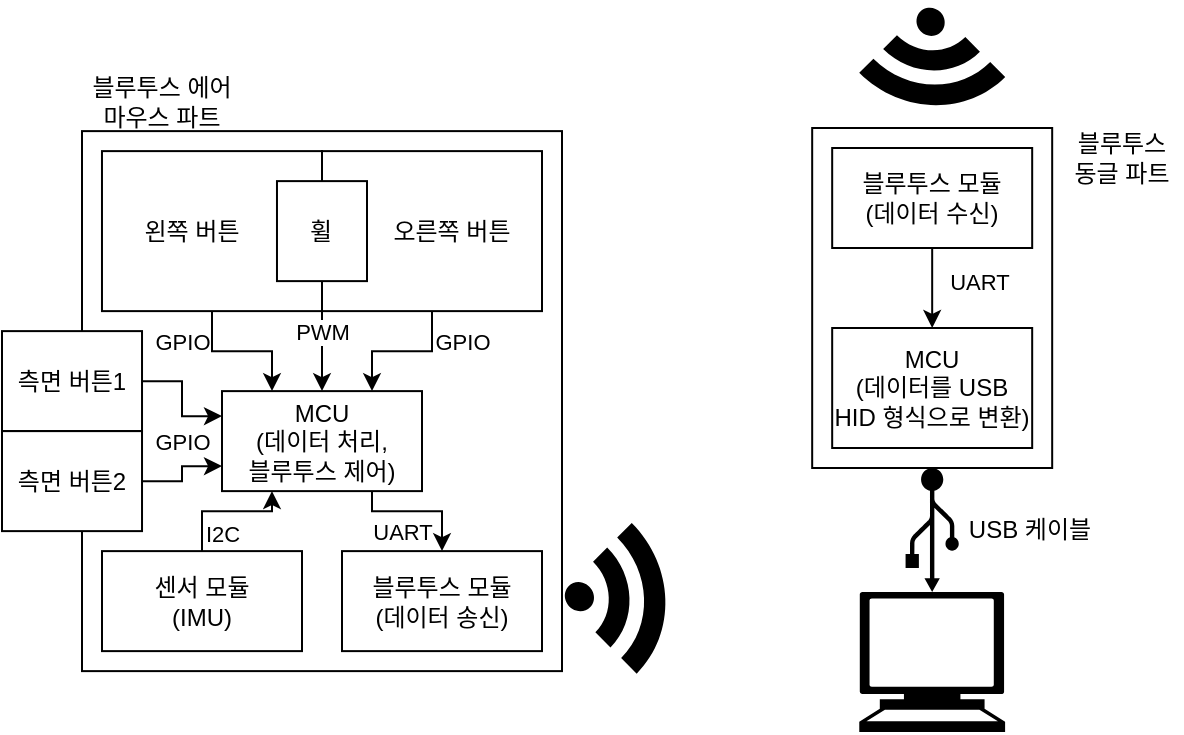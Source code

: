 <mxfile version="23.1.5" type="device">
  <diagram name="페이지-1" id="p3GMl5WiQeSoV2CXa2yT">
    <mxGraphModel dx="724" dy="428" grid="1" gridSize="10" guides="1" tooltips="1" connect="1" arrows="1" fold="1" page="1" pageScale="1" pageWidth="827" pageHeight="1169" math="0" shadow="0">
      <root>
        <mxCell id="0" />
        <mxCell id="1" parent="0" />
        <mxCell id="sL2Eu6m0SKZJJF_nSa0I-3" value="" style="rounded=0;whiteSpace=wrap;html=1;" parent="1" vertex="1">
          <mxGeometry x="120" y="241.56" width="240" height="270" as="geometry" />
        </mxCell>
        <mxCell id="FXADy4RPEiYWd-jTaQnA-38" style="edgeStyle=orthogonalEdgeStyle;rounded=0;orthogonalLoop=1;jettySize=auto;html=1;entryX=0.25;entryY=1;entryDx=0;entryDy=0;" edge="1" parent="1" source="sL2Eu6m0SKZJJF_nSa0I-4" target="sL2Eu6m0SKZJJF_nSa0I-5">
          <mxGeometry relative="1" as="geometry" />
        </mxCell>
        <mxCell id="FXADy4RPEiYWd-jTaQnA-39" value="I2C" style="edgeLabel;html=1;align=center;verticalAlign=middle;resizable=0;points=[];" vertex="1" connectable="0" parent="FXADy4RPEiYWd-jTaQnA-38">
          <mxGeometry x="-0.323" y="1" relative="1" as="geometry">
            <mxPoint x="8" y="12" as="offset" />
          </mxGeometry>
        </mxCell>
        <mxCell id="sL2Eu6m0SKZJJF_nSa0I-4" value="센서 모듈&lt;br&gt;(IMU)" style="rounded=0;whiteSpace=wrap;html=1;" parent="1" vertex="1">
          <mxGeometry x="130" y="451.56" width="100" height="50" as="geometry" />
        </mxCell>
        <mxCell id="sL2Eu6m0SKZJJF_nSa0I-5" value="MCU&lt;br&gt;(데이터 처리, &lt;br&gt;블루투스 제어)" style="rounded=0;whiteSpace=wrap;html=1;" parent="1" vertex="1">
          <mxGeometry x="190" y="371.56" width="100" height="50" as="geometry" />
        </mxCell>
        <mxCell id="FXADy4RPEiYWd-jTaQnA-40" style="edgeStyle=orthogonalEdgeStyle;rounded=0;orthogonalLoop=1;jettySize=auto;html=1;entryX=0.75;entryY=1;entryDx=0;entryDy=0;startArrow=classic;startFill=1;endArrow=none;endFill=0;" edge="1" parent="1" source="sL2Eu6m0SKZJJF_nSa0I-6" target="sL2Eu6m0SKZJJF_nSa0I-5">
          <mxGeometry relative="1" as="geometry" />
        </mxCell>
        <mxCell id="FXADy4RPEiYWd-jTaQnA-41" value="UART" style="edgeLabel;html=1;align=center;verticalAlign=middle;resizable=0;points=[];" vertex="1" connectable="0" parent="FXADy4RPEiYWd-jTaQnA-40">
          <mxGeometry x="-0.079" y="-2" relative="1" as="geometry">
            <mxPoint x="-10" y="12" as="offset" />
          </mxGeometry>
        </mxCell>
        <mxCell id="sL2Eu6m0SKZJJF_nSa0I-6" value="블루투스 모듈&lt;br&gt;(데이터 송신)" style="rounded=0;whiteSpace=wrap;html=1;" parent="1" vertex="1">
          <mxGeometry x="250" y="451.56" width="100" height="50" as="geometry" />
        </mxCell>
        <mxCell id="sL2Eu6m0SKZJJF_nSa0I-12" value="블루투스 에어 마우스 파트" style="text;html=1;align=center;verticalAlign=middle;whiteSpace=wrap;rounded=0;" parent="1" vertex="1">
          <mxGeometry x="120" y="211.56" width="80" height="30" as="geometry" />
        </mxCell>
        <mxCell id="FXADy4RPEiYWd-jTaQnA-2" value="" style="shape=mxgraph.signs.tech.rss;html=1;pointerEvents=1;fillColor=#000000;strokeColor=none;verticalLabelPosition=bottom;verticalAlign=top;align=center;sketch=0;rotation=-45;direction=west;" vertex="1" parent="1">
          <mxGeometry x="520.01" y="186.87" width="50.17" height="53.13" as="geometry" />
        </mxCell>
        <mxCell id="FXADy4RPEiYWd-jTaQnA-8" value="" style="rounded=0;whiteSpace=wrap;html=1;" vertex="1" parent="1">
          <mxGeometry x="485.09" y="240" width="120" height="170" as="geometry" />
        </mxCell>
        <mxCell id="FXADy4RPEiYWd-jTaQnA-11" style="edgeStyle=orthogonalEdgeStyle;rounded=0;orthogonalLoop=1;jettySize=auto;html=1;entryX=0.5;entryY=1;entryDx=0;entryDy=0;startArrow=classic;startFill=1;endArrow=none;endFill=0;" edge="1" parent="1" source="FXADy4RPEiYWd-jTaQnA-13" target="FXADy4RPEiYWd-jTaQnA-14">
          <mxGeometry relative="1" as="geometry" />
        </mxCell>
        <mxCell id="FXADy4RPEiYWd-jTaQnA-12" value="UART&amp;nbsp;" style="edgeLabel;html=1;align=center;verticalAlign=middle;resizable=0;points=[];" vertex="1" connectable="0" parent="FXADy4RPEiYWd-jTaQnA-11">
          <mxGeometry x="0.2" y="1" relative="1" as="geometry">
            <mxPoint x="26" y="1" as="offset" />
          </mxGeometry>
        </mxCell>
        <mxCell id="FXADy4RPEiYWd-jTaQnA-13" value="MCU&lt;br&gt;(데이터를 USB HID 형식으로 변환)" style="rounded=0;whiteSpace=wrap;html=1;" vertex="1" parent="1">
          <mxGeometry x="495.09" y="340" width="100" height="60" as="geometry" />
        </mxCell>
        <mxCell id="FXADy4RPEiYWd-jTaQnA-14" value="블루투스 모듈&lt;br&gt;(데이터 수신)" style="rounded=0;whiteSpace=wrap;html=1;" vertex="1" parent="1">
          <mxGeometry x="495.09" y="250" width="100" height="50" as="geometry" />
        </mxCell>
        <mxCell id="FXADy4RPEiYWd-jTaQnA-16" value="" style="shape=mxgraph.signs.tech.usb;html=1;pointerEvents=1;fillColor=#000000;strokeColor=none;verticalLabelPosition=bottom;verticalAlign=top;align=center;sketch=0;rotation=-180;" vertex="1" parent="1">
          <mxGeometry x="531.79" y="410" width="26.59" height="62" as="geometry" />
        </mxCell>
        <mxCell id="FXADy4RPEiYWd-jTaQnA-17" value="" style="shape=mxgraph.signs.tech.computer;html=1;pointerEvents=1;fillColor=#000000;strokeColor=none;verticalLabelPosition=bottom;verticalAlign=top;align=center;sketch=0;" vertex="1" parent="1">
          <mxGeometry x="508.64" y="472" width="72.91" height="70" as="geometry" />
        </mxCell>
        <mxCell id="FXADy4RPEiYWd-jTaQnA-18" value="USB 케이블" style="text;html=1;align=center;verticalAlign=middle;whiteSpace=wrap;rounded=0;" vertex="1" parent="1">
          <mxGeometry x="558.38" y="426" width="71.62" height="30" as="geometry" />
        </mxCell>
        <mxCell id="FXADy4RPEiYWd-jTaQnA-19" value="블루투스 동글 파트" style="text;html=1;align=center;verticalAlign=middle;whiteSpace=wrap;rounded=0;" vertex="1" parent="1">
          <mxGeometry x="610" y="240" width="60" height="30" as="geometry" />
        </mxCell>
        <mxCell id="FXADy4RPEiYWd-jTaQnA-29" style="edgeStyle=orthogonalEdgeStyle;rounded=0;orthogonalLoop=1;jettySize=auto;html=1;entryX=0.25;entryY=0;entryDx=0;entryDy=0;" edge="1" parent="1" source="FXADy4RPEiYWd-jTaQnA-21" target="sL2Eu6m0SKZJJF_nSa0I-5">
          <mxGeometry relative="1" as="geometry" />
        </mxCell>
        <mxCell id="FXADy4RPEiYWd-jTaQnA-21" value="왼쪽 버튼&amp;nbsp; &amp;nbsp; &amp;nbsp;&amp;nbsp;" style="rounded=0;whiteSpace=wrap;html=1;" vertex="1" parent="1">
          <mxGeometry x="129.99" y="251.56" width="110.01" height="80" as="geometry" />
        </mxCell>
        <mxCell id="FXADy4RPEiYWd-jTaQnA-30" style="edgeStyle=orthogonalEdgeStyle;rounded=0;orthogonalLoop=1;jettySize=auto;html=1;entryX=0.75;entryY=0;entryDx=0;entryDy=0;" edge="1" parent="1" source="FXADy4RPEiYWd-jTaQnA-22" target="sL2Eu6m0SKZJJF_nSa0I-5">
          <mxGeometry relative="1" as="geometry" />
        </mxCell>
        <mxCell id="FXADy4RPEiYWd-jTaQnA-32" value="GPIO" style="edgeLabel;html=1;align=center;verticalAlign=middle;resizable=0;points=[];" vertex="1" connectable="0" parent="FXADy4RPEiYWd-jTaQnA-30">
          <mxGeometry x="-0.139" y="-2" relative="1" as="geometry">
            <mxPoint x="25" y="-3" as="offset" />
          </mxGeometry>
        </mxCell>
        <mxCell id="FXADy4RPEiYWd-jTaQnA-22" value="&amp;nbsp; &amp;nbsp; &amp;nbsp; 오른쪽 버튼" style="rounded=0;whiteSpace=wrap;html=1;" vertex="1" parent="1">
          <mxGeometry x="240" y="251.56" width="110" height="80" as="geometry" />
        </mxCell>
        <mxCell id="FXADy4RPEiYWd-jTaQnA-31" style="edgeStyle=orthogonalEdgeStyle;rounded=0;orthogonalLoop=1;jettySize=auto;html=1;entryX=0.5;entryY=0;entryDx=0;entryDy=0;" edge="1" parent="1" source="FXADy4RPEiYWd-jTaQnA-23" target="sL2Eu6m0SKZJJF_nSa0I-5">
          <mxGeometry relative="1" as="geometry" />
        </mxCell>
        <mxCell id="FXADy4RPEiYWd-jTaQnA-34" value="PWM" style="edgeLabel;html=1;align=center;verticalAlign=middle;resizable=0;points=[];" vertex="1" connectable="0" parent="FXADy4RPEiYWd-jTaQnA-31">
          <mxGeometry x="-0.08" relative="1" as="geometry">
            <mxPoint as="offset" />
          </mxGeometry>
        </mxCell>
        <mxCell id="FXADy4RPEiYWd-jTaQnA-23" value="휠" style="rounded=0;whiteSpace=wrap;html=1;" vertex="1" parent="1">
          <mxGeometry x="217.49" y="266.56" width="45.01" height="50" as="geometry" />
        </mxCell>
        <mxCell id="FXADy4RPEiYWd-jTaQnA-35" style="edgeStyle=orthogonalEdgeStyle;rounded=0;orthogonalLoop=1;jettySize=auto;html=1;entryX=0;entryY=0.25;entryDx=0;entryDy=0;" edge="1" parent="1" source="FXADy4RPEiYWd-jTaQnA-24" target="sL2Eu6m0SKZJJF_nSa0I-5">
          <mxGeometry relative="1" as="geometry" />
        </mxCell>
        <mxCell id="FXADy4RPEiYWd-jTaQnA-24" value="측면 버튼1" style="rounded=0;whiteSpace=wrap;html=1;" vertex="1" parent="1">
          <mxGeometry x="80" y="341.56" width="70.01" height="50" as="geometry" />
        </mxCell>
        <mxCell id="FXADy4RPEiYWd-jTaQnA-36" style="edgeStyle=orthogonalEdgeStyle;rounded=0;orthogonalLoop=1;jettySize=auto;html=1;entryX=0;entryY=0.75;entryDx=0;entryDy=0;" edge="1" parent="1" source="FXADy4RPEiYWd-jTaQnA-25" target="sL2Eu6m0SKZJJF_nSa0I-5">
          <mxGeometry relative="1" as="geometry" />
        </mxCell>
        <mxCell id="FXADy4RPEiYWd-jTaQnA-25" value="측면 버튼2" style="rounded=0;whiteSpace=wrap;html=1;" vertex="1" parent="1">
          <mxGeometry x="80" y="391.56" width="70.01" height="50" as="geometry" />
        </mxCell>
        <mxCell id="FXADy4RPEiYWd-jTaQnA-33" value="GPIO" style="edgeLabel;html=1;align=center;verticalAlign=middle;resizable=0;points=[];" vertex="1" connectable="0" parent="1">
          <mxGeometry x="170.001" y="346.559" as="geometry" />
        </mxCell>
        <mxCell id="FXADy4RPEiYWd-jTaQnA-37" value="GPIO" style="edgeLabel;html=1;align=center;verticalAlign=middle;resizable=0;points=[];" vertex="1" connectable="0" parent="1">
          <mxGeometry x="170.001" y="396.559" as="geometry" />
        </mxCell>
        <mxCell id="FXADy4RPEiYWd-jTaQnA-43" value="" style="shape=mxgraph.signs.tech.rss;html=1;pointerEvents=1;fillColor=#000000;strokeColor=none;verticalLabelPosition=bottom;verticalAlign=top;align=center;sketch=0;rotation=45;" vertex="1" parent="1">
          <mxGeometry x="368.59" y="449.41" width="55" height="51.56" as="geometry" />
        </mxCell>
      </root>
    </mxGraphModel>
  </diagram>
</mxfile>
